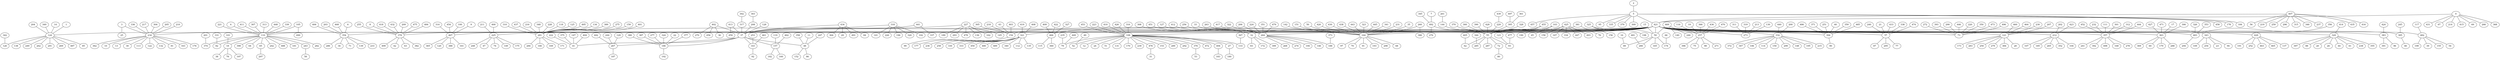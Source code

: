 graph G{
0--421;
0--67;
0--214;
0--415;
0--69;
0--266;
0--368;
0--431;
1--124;
2--5;
3--234;
3--25;
4--110;
5--421;
5--178;
5--184;
5--457;
5--95;
5--309;
5--335;
5--379;
5--458;
6--354;
7--492;
8--378;
9--467;
400--225;
401--281;
402--37;
402--36;
402--270;
402--456;
403--154;
404--41;
405--62;
406--354;
407--421;
407--56;
407--219;
407--259;
407--296;
407--315;
407--346;
407--237;
407--435;
407--416;
408--321;
409--466;
410--108;
411--110;
412--32;
413--37;
413--459;
414--329;
417--264;
418--378;
419--321;
420--164;
421--37;
421--55;
421--59;
421--108;
421--110;
421--124;
421--164;
421--234;
421--257;
421--264;
421--273;
421--281;
421--321;
421--329;
421--332;
421--354;
421--378;
421--394;
421--32;
421--57;
421--73;
421--121;
421--154;
421--212;
421--225;
421--343;
421--357;
421--363;
421--383;
421--385;
421--466;
421--467;
421--482;
421--429;
421--483;
300--55;
301--357;
422--466;
423--212;
302--317;
424--383;
303--208;
425--55;
425--158;
425--167;
425--334;
425--447;
425--493;
304--234;
426--108;
305--154;
306--363;
427--363;
428--55;
307--110;
429--137;
429--191;
429--252;
429--463;
429--465;
308--32;
430--164;
310--281;
311--273;
432--378;
433--57;
312--357;
434--37;
434--84;
434--364;
434--29;
434--491;
313--110;
314--467;
436--257;
316--108;
437--281;
317--37;
438--164;
318--37;
318--102;
318--141;
318--226;
318--196;
318--320;
439--229;
319--273;
440--332;
441--37;
441--337;
321--112;
321--135;
321--177;
321--236;
321--258;
321--330;
321--333;
321--450;
321--480;
321--489;
321--340;
200--332;
442--267;
443--164;
322--264;
201--374;
323--164;
202--212;
444--357;
445--164;
203--354;
324--186;
325--59;
325--198;
325--156;
204--124;
446--73;
205--234;
326--483;
448--110;
206--264;
327--466;
328--55;
207--121;
449--79;
329--88;
329--20;
329--26;
329--44;
329--61;
329--238;
329--355;
329--397;
208--37;
209--378;
451--32;
210--234;
452--357;
331--82;
332--106;
332--114;
332--150;
332--299;
332--148;
332--195;
332--215;
332--372;
332--347;
453--108;
211--225;
212--104;
212--107;
212--185;
212--265;
212--352;
454--467;
455--55;
455--190;
213--273;
336--234;
216--281;
217--234;
338--57;
339--110;
218--154;
460--121;
461--143;
341--164;
220--73;
462--157;
221--110;
100--467;
342--126;
343--23;
343--94;
343--109;
343--254;
464--121;
222--41;
101--18;
223--108;
344--285;
466--360;
466--115;
103--55;
103--45;
224--264;
345--492;
225--47;
225--74;
225--149;
225--175;
225--248;
467--120;
467--388;
467--161;
467--365;
105--110;
105--490;
468--354;
227--37;
227--136;
227--162;
227--145;
227--189;
227--293;
227--478;
469--59;
469--140;
469--246;
348--281;
349--124;
228--281;
108--27;
108--79;
108--12;
108--24;
108--51;
108--52;
108--131;
108--170;
108--239;
108--476;
108--133;
108--153;
108--289;
108--292;
108--376;
108--472;
108--494;
229--55;
470--257;
350--73;
471--363;
351--264;
230--121;
110--18;
110--64;
110--65;
110--82;
110--242;
110--374;
110--488;
110--181;
110--243;
110--282;
110--398;
231--164;
473--73;
474--57;
232--357;
111--357;
353--483;
354--34;
354--71;
354--139;
354--233;
354--286;
475--378;
234--10;
234--13;
234--30;
234--113;
234--122;
234--132;
234--81;
234--163;
234--176;
234--362;
476--31;
356--483;
477--93;
235--79;
357--168;
357--278;
357--241;
357--392;
357--498;
116--257;
479--264;
358--48;
359--394;
117--482;
118--281;
119--157;
11--48;
14--124;
15--59;
16--89;
17--363;
18--38;
18--78;
18--197;
19--257;
481--280;
482--39;
482--155;
482--54;
482--199;
240--57;
361--395;
483--294;
121--28;
121--173;
121--283;
121--250;
121--279;
121--384;
363--60;
363--179;
363--288;
363--369;
484--378;
243--58;
485--394;
486--394;
244--267;
123--93;
124--85;
124--138;
124--249;
124--262;
124--291;
124--126;
124--269;
124--487;
366--257;
245--385;
125--281;
367--133;
247--48;
127--32;
128--37;
129--267;
21--57;
22--186;
27--180;
370--55;
492--55;
492--276;
371--394;
130--273;
251--394;
494--183;
373--188;
495--281;
253--143;
496--73;
375--41;
376--53;
134--281;
255--378;
497--395;
256--264;
377--186;
257--75;
257--98;
257--271;
257--396;
378--42;
378--63;
378--382;
378--499;
32--83;
32--172;
32--399;
33--264;
35--164;
37--48;
37--186;
37--267;
37--41;
37--143;
37--157;
380--186;
381--55;
381--76;
260--164;
260--386;
261--144;
383--96;
383--391;
142--164;
263--264;
264--194;
264--146;
264--188;
264--268;
264--274;
385--46;
143--92;
144--55;
387--186;
267--187;
389--281;
147--41;
40--394;
43--154;
48--86;
48--152;
49--52;
390--55;
151--164;
272--73;
393--73;
394--90;
395--55;
154--99;
275--281;
277--186;
157--160;
157--182;
159--281;
50--164;
55--93;
55--285;
55--62;
55--72;
55--287;
57--77;
57--87;
57--295;
59--89;
59--165;
59--174;
59--280;
281--166;
281--169;
281--171;
281--284;
164--68;
164--97;
164--70;
164--91;
164--193;
164--298;
65--297;
66--174;
290--73;
72--80;
186--192;
}